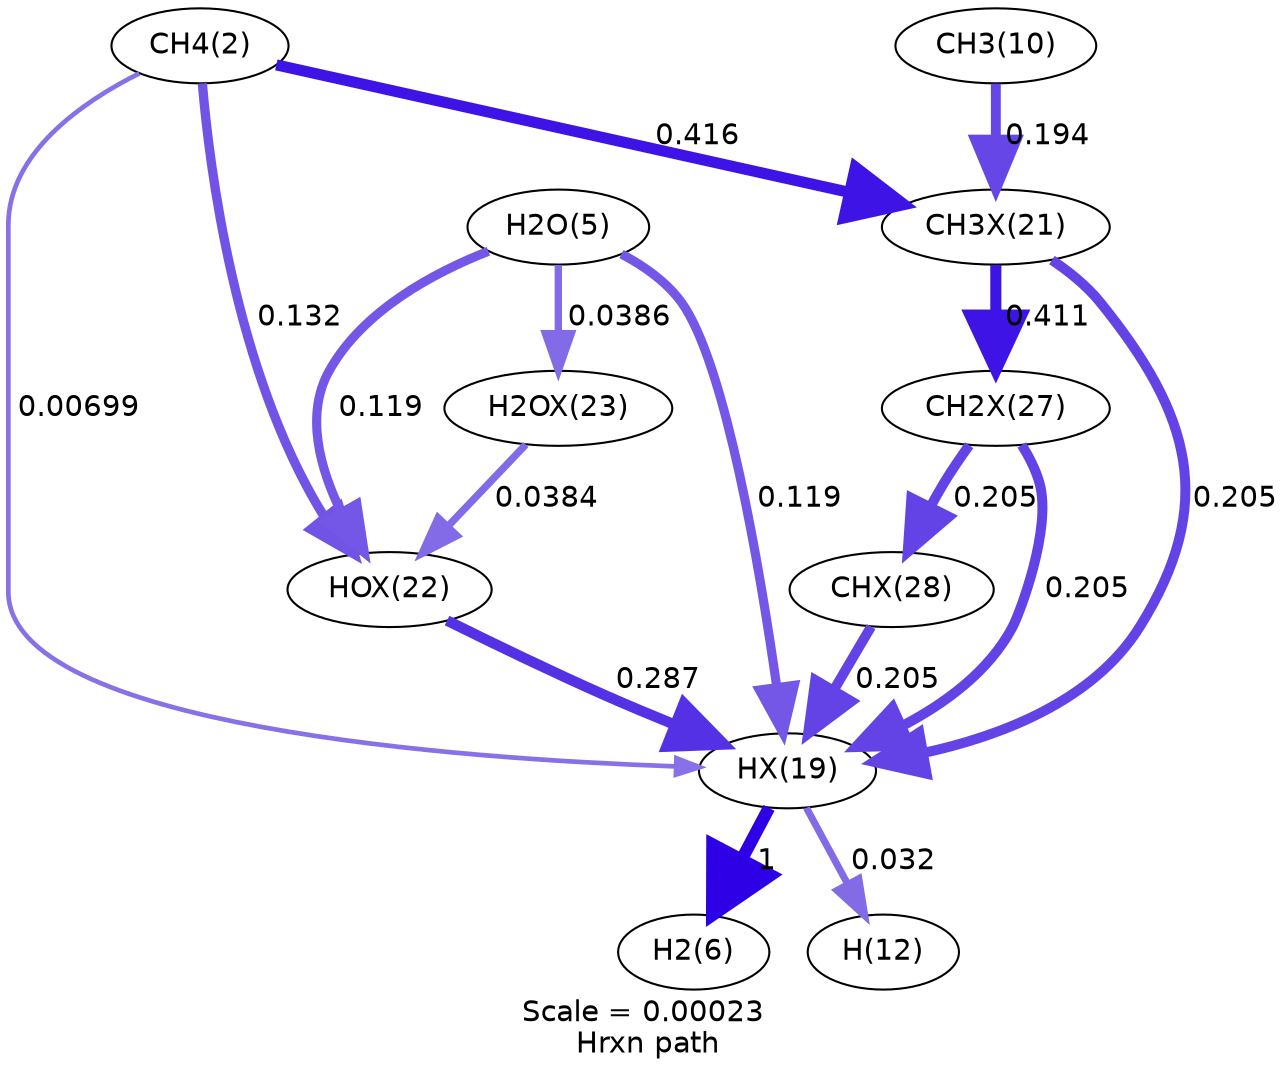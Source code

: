 digraph reaction_paths {
center=1;
s3 -> s28[fontname="Helvetica", penwidth=2.25, arrowsize=1.13, color="0.7, 0.507, 0.9"
, label=" 0.00699"];
s3 -> s31[fontname="Helvetica", penwidth=4.47, arrowsize=2.23, color="0.7, 0.632, 0.9"
, label=" 0.132"];
s3 -> s30[fontname="Helvetica", penwidth=5.34, arrowsize=2.67, color="0.7, 0.916, 0.9"
, label=" 0.416"];
s28 -> s7[fontname="Helvetica", penwidth=6, arrowsize=3, color="0.7, 1.5, 0.9"
, label=" 1"];
s28 -> s13[fontname="Helvetica", penwidth=3.4, arrowsize=1.7, color="0.7, 0.532, 0.9"
, label=" 0.032"];
s31 -> s28[fontname="Helvetica", penwidth=5.06, arrowsize=2.53, color="0.7, 0.787, 0.9"
, label=" 0.287"];
s6 -> s28[fontname="Helvetica", penwidth=4.39, arrowsize=2.2, color="0.7, 0.619, 0.9"
, label=" 0.119"];
s30 -> s28[fontname="Helvetica", penwidth=4.8, arrowsize=2.4, color="0.7, 0.705, 0.9"
, label=" 0.205"];
s36 -> s28[fontname="Helvetica", penwidth=4.8, arrowsize=2.4, color="0.7, 0.705, 0.9"
, label=" 0.205"];
s37 -> s28[fontname="Helvetica", penwidth=4.8, arrowsize=2.4, color="0.7, 0.705, 0.9"
, label=" 0.205"];
s6 -> s31[fontname="Helvetica", penwidth=4.39, arrowsize=2.2, color="0.7, 0.619, 0.9"
, label=" 0.119"];
s32 -> s31[fontname="Helvetica", penwidth=3.54, arrowsize=1.77, color="0.7, 0.538, 0.9"
, label=" 0.0384"];
s6 -> s32[fontname="Helvetica", penwidth=3.54, arrowsize=1.77, color="0.7, 0.539, 0.9"
, label=" 0.0386"];
s11 -> s30[fontname="Helvetica", penwidth=4.76, arrowsize=2.38, color="0.7, 0.694, 0.9"
, label=" 0.194"];
s30 -> s36[fontname="Helvetica", penwidth=5.33, arrowsize=2.66, color="0.7, 0.911, 0.9"
, label=" 0.411"];
s36 -> s37[fontname="Helvetica", penwidth=4.8, arrowsize=2.4, color="0.7, 0.705, 0.9"
, label=" 0.205"];
s3 [ fontname="Helvetica", label="CH4(2)"];
s6 [ fontname="Helvetica", label="H2O(5)"];
s7 [ fontname="Helvetica", label="H2(6)"];
s11 [ fontname="Helvetica", label="CH3(10)"];
s13 [ fontname="Helvetica", label="H(12)"];
s28 [ fontname="Helvetica", label="HX(19)"];
s30 [ fontname="Helvetica", label="CH3X(21)"];
s31 [ fontname="Helvetica", label="HOX(22)"];
s32 [ fontname="Helvetica", label="H2OX(23)"];
s36 [ fontname="Helvetica", label="CH2X(27)"];
s37 [ fontname="Helvetica", label="CHX(28)"];
 label = "Scale = 0.00023\l Hrxn path";
 fontname = "Helvetica";
}
